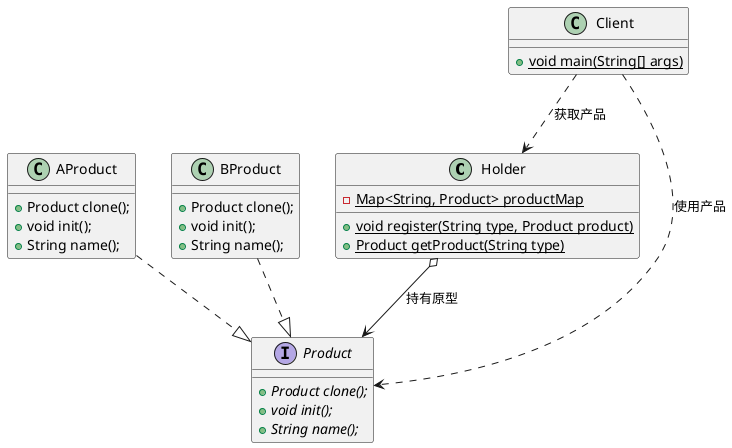 @startuml
class Holder{
  -{static} Map<String, Product> productMap
  +{static} void register(String type, Product product)
  +{static} Product getProduct(String type)
}
interface Product{
    +{abstract} Product clone();
    +{abstract} void init();
    +{abstract} String name();
}
class AProduct{
    + Product clone();
    + void init();
    + String name();
}
class BProduct{
    + Product clone();
    + void init();
    + String name();
}
class Client{
    +{static}void main(String[] args)
}
Holder o--> Product :持有原型
AProduct ..|> Product
BProduct ..|> Product
Client ..> Holder :获取产品
Client ..> Product :使用产品
@enduml